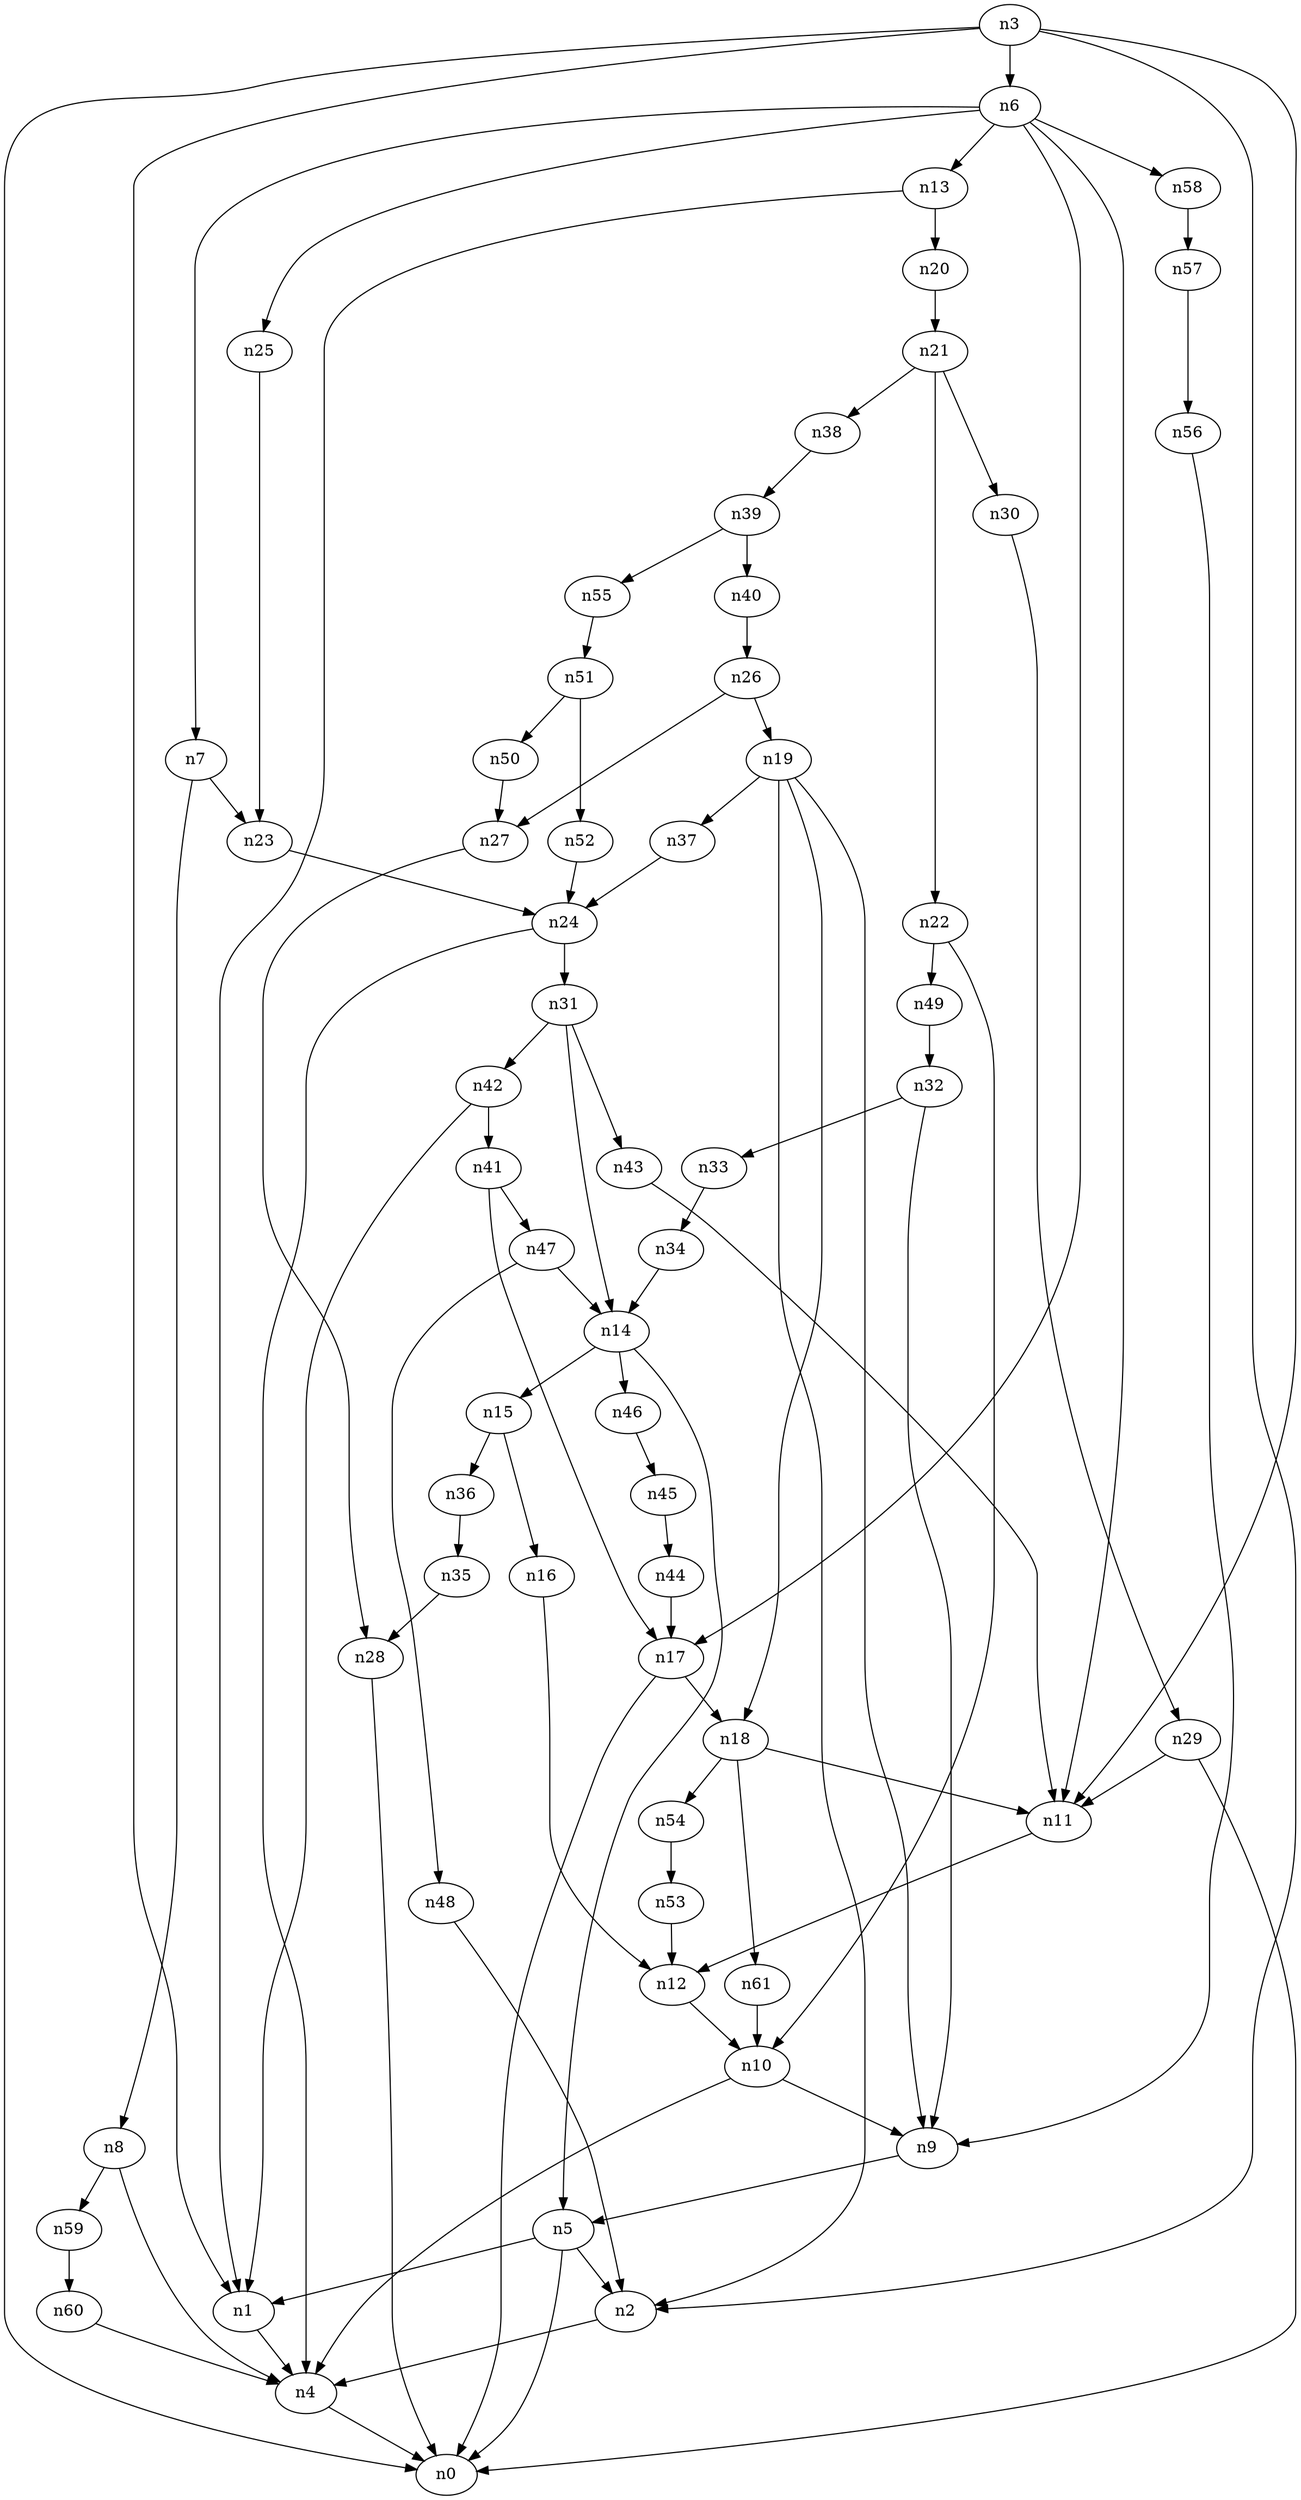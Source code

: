digraph G {
	n1 -> n4	 [_graphml_id=e4];
	n2 -> n4	 [_graphml_id=e7];
	n3 -> n0	 [_graphml_id=e0];
	n3 -> n1	 [_graphml_id=e3];
	n3 -> n2	 [_graphml_id=e6];
	n3 -> n6	 [_graphml_id=e9];
	n3 -> n11	 [_graphml_id=e16];
	n4 -> n0	 [_graphml_id=e1];
	n5 -> n0	 [_graphml_id=e2];
	n5 -> n1	 [_graphml_id=e5];
	n5 -> n2	 [_graphml_id=e8];
	n6 -> n7	 [_graphml_id=e10];
	n6 -> n11	 [_graphml_id=e30];
	n6 -> n13	 [_graphml_id=e19];
	n6 -> n17	 [_graphml_id=e40];
	n6 -> n25	 [_graphml_id=e39];
	n6 -> n58	 [_graphml_id=e93];
	n7 -> n8	 [_graphml_id=e11];
	n7 -> n23	 [_graphml_id=e35];
	n8 -> n4	 [_graphml_id=e12];
	n8 -> n59	 [_graphml_id=e94];
	n9 -> n5	 [_graphml_id=e13];
	n10 -> n4	 [_graphml_id=e15];
	n10 -> n9	 [_graphml_id=e14];
	n11 -> n12	 [_graphml_id=e17];
	n12 -> n10	 [_graphml_id=e18];
	n13 -> n1	 [_graphml_id=e20];
	n13 -> n20	 [_graphml_id=e31];
	n14 -> n5	 [_graphml_id=e21];
	n14 -> n15	 [_graphml_id=e22];
	n14 -> n46	 [_graphml_id=e74];
	n15 -> n16	 [_graphml_id=e23];
	n15 -> n36	 [_graphml_id=e57];
	n16 -> n12	 [_graphml_id=e24];
	n17 -> n0	 [_graphml_id=e25];
	n17 -> n18	 [_graphml_id=e26];
	n18 -> n11	 [_graphml_id=e27];
	n18 -> n54	 [_graphml_id=e87];
	n18 -> n61	 [_graphml_id=e98];
	n19 -> n2	 [_graphml_id=e50];
	n19 -> n9	 [_graphml_id=e28];
	n19 -> n18	 [_graphml_id=e29];
	n19 -> n37	 [_graphml_id=e59];
	n20 -> n21	 [_graphml_id=e32];
	n21 -> n22	 [_graphml_id=e33];
	n21 -> n30	 [_graphml_id=e47];
	n21 -> n38	 [_graphml_id=e61];
	n22 -> n10	 [_graphml_id=e34];
	n22 -> n49	 [_graphml_id=e79];
	n23 -> n24	 [_graphml_id=e36];
	n24 -> n4	 [_graphml_id=e37];
	n24 -> n31	 [_graphml_id=e48];
	n25 -> n23	 [_graphml_id=e38];
	n26 -> n19	 [_graphml_id=e41];
	n26 -> n27	 [_graphml_id=e42];
	n27 -> n28	 [_graphml_id=e43];
	n28 -> n0	 [_graphml_id=e44];
	n29 -> n0	 [_graphml_id=e60];
	n29 -> n11	 [_graphml_id=e45];
	n30 -> n29	 [_graphml_id=e46];
	n31 -> n14	 [_graphml_id=e49];
	n31 -> n42	 [_graphml_id=e70];
	n31 -> n43	 [_graphml_id=e68];
	n32 -> n9	 [_graphml_id=e51];
	n32 -> n33	 [_graphml_id=e52];
	n33 -> n34	 [_graphml_id=e53];
	n34 -> n14	 [_graphml_id=e54];
	n35 -> n28	 [_graphml_id=e55];
	n36 -> n35	 [_graphml_id=e56];
	n37 -> n24	 [_graphml_id=e58];
	n38 -> n39	 [_graphml_id=e62];
	n39 -> n40	 [_graphml_id=e63];
	n39 -> n55	 [_graphml_id=e89];
	n40 -> n26	 [_graphml_id=e64];
	n41 -> n17	 [_graphml_id=e65];
	n41 -> n47	 [_graphml_id=e75];
	n42 -> n1	 [_graphml_id=e67];
	n42 -> n41	 [_graphml_id=e66];
	n43 -> n11	 [_graphml_id=e69];
	n44 -> n17	 [_graphml_id=e71];
	n45 -> n44	 [_graphml_id=e72];
	n46 -> n45	 [_graphml_id=e73];
	n47 -> n14	 [_graphml_id=e80];
	n47 -> n48	 [_graphml_id=e76];
	n48 -> n2	 [_graphml_id=e77];
	n49 -> n32	 [_graphml_id=e78];
	n50 -> n27	 [_graphml_id=e81];
	n51 -> n50	 [_graphml_id=e82];
	n51 -> n52	 [_graphml_id=e83];
	n52 -> n24	 [_graphml_id=e84];
	n53 -> n12	 [_graphml_id=e85];
	n54 -> n53	 [_graphml_id=e86];
	n55 -> n51	 [_graphml_id=e88];
	n56 -> n9	 [_graphml_id=e90];
	n57 -> n56	 [_graphml_id=e91];
	n58 -> n57	 [_graphml_id=e92];
	n59 -> n60	 [_graphml_id=e95];
	n60 -> n4	 [_graphml_id=e96];
	n61 -> n10	 [_graphml_id=e97];
}
